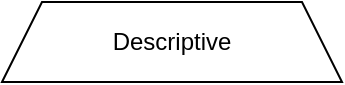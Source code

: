 <mxfile version="24.6.4" type="device">
  <diagram name="Page-1" id="iE0h_F90TXYF1HSEsnaa">
    <mxGraphModel dx="811" dy="464" grid="1" gridSize="10" guides="1" tooltips="1" connect="1" arrows="1" fold="1" page="1" pageScale="1" pageWidth="850" pageHeight="1100" math="0" shadow="0">
      <root>
        <mxCell id="0" />
        <mxCell id="1" parent="0" />
        <mxCell id="lJTU1xj_GT6UDRZQ2F91-16" value="Descriptive" style="shape=trapezoid;perimeter=trapezoidPerimeter;whiteSpace=wrap;html=1;fixedSize=1;" vertex="1" parent="1">
          <mxGeometry x="370" y="90" width="170" height="40" as="geometry" />
        </mxCell>
      </root>
    </mxGraphModel>
  </diagram>
</mxfile>
